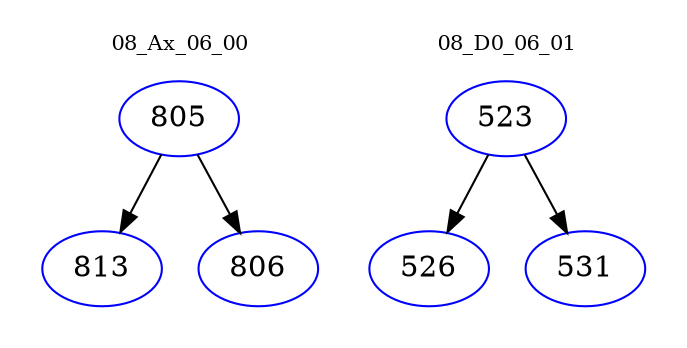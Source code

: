 digraph{
subgraph cluster_0 {
color = white
label = "08_Ax_06_00";
fontsize=10;
T0_805 [label="805", color="blue"]
T0_805 -> T0_813 [color="black"]
T0_813 [label="813", color="blue"]
T0_805 -> T0_806 [color="black"]
T0_806 [label="806", color="blue"]
}
subgraph cluster_1 {
color = white
label = "08_D0_06_01";
fontsize=10;
T1_523 [label="523", color="blue"]
T1_523 -> T1_526 [color="black"]
T1_526 [label="526", color="blue"]
T1_523 -> T1_531 [color="black"]
T1_531 [label="531", color="blue"]
}
}
